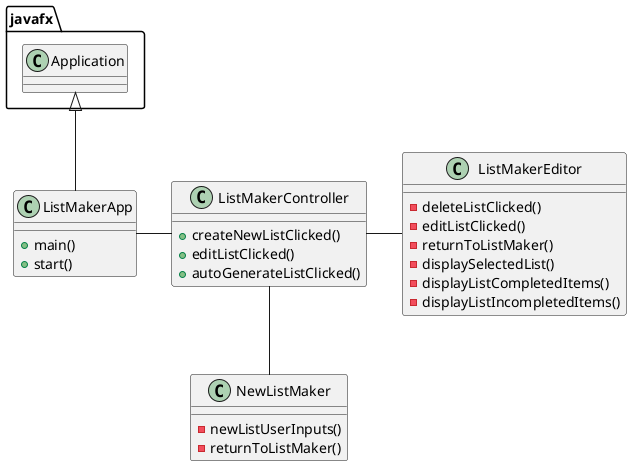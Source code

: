@startuml
'https://plantuml.com/class-diagram

class ListMakerApp {
    +main()
    +start()
}

class ListMakerController {
    +createNewListClicked()
    +editListClicked()
    +autoGenerateListClicked()
}

class NewListMaker {
    -newListUserInputs()
    -returnToListMaker()
}

class ListMakerEditor {
    -deleteListClicked()
    -editListClicked()
    -returnToListMaker()
    -displaySelectedList()
    -displayListCompletedItems()
    -displayListIncompletedItems()
}

ListMakerController - ListMakerEditor
ListMakerController -- NewListMaker
ListMakerApp - ListMakerController
javafx.Application <|-- ListMakerApp

@enduml